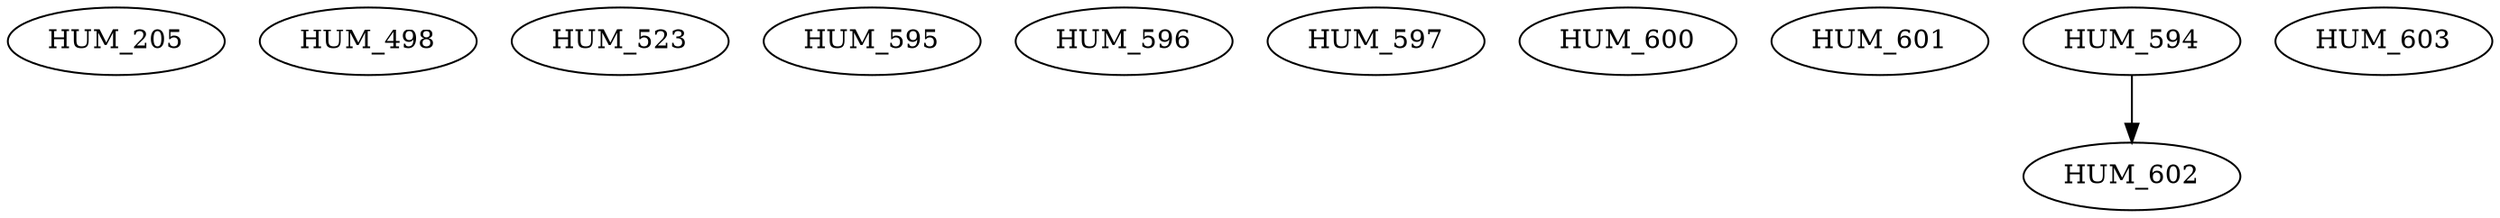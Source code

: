 digraph G {
    HUM_205;
    HUM_498;
    HUM_523;
    HUM_595;
    HUM_596;
    HUM_597;
    HUM_600;
    HUM_601;
    edge [color=black];
    HUM_594 -> HUM_602;
    HUM_603;
}
